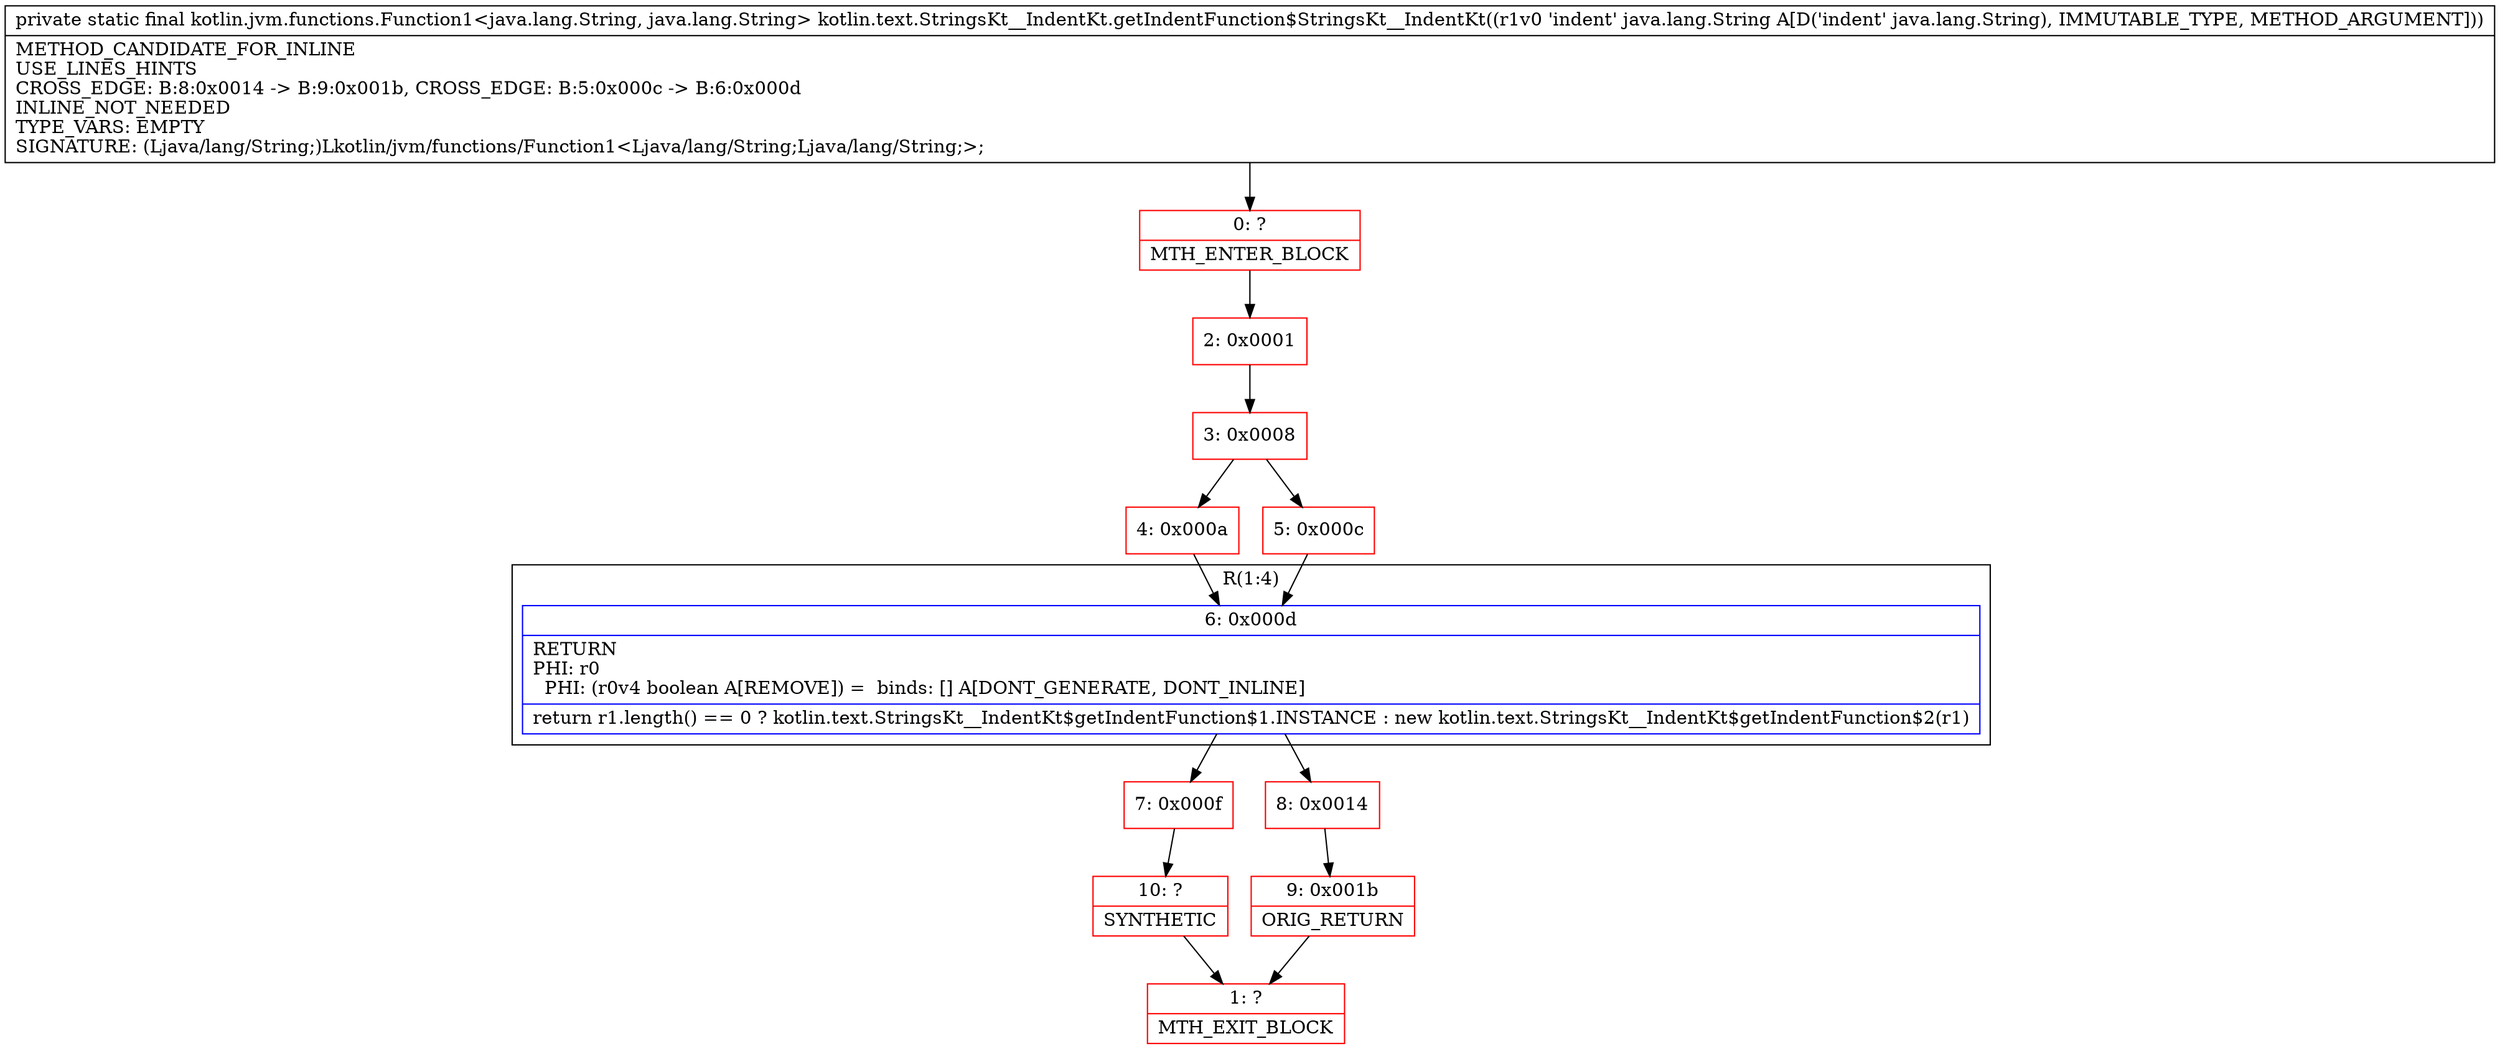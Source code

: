 digraph "CFG forkotlin.text.StringsKt__IndentKt.getIndentFunction$StringsKt__IndentKt(Ljava\/lang\/String;)Lkotlin\/jvm\/functions\/Function1;" {
subgraph cluster_Region_998327136 {
label = "R(1:4)";
node [shape=record,color=blue];
Node_6 [shape=record,label="{6\:\ 0x000d|RETURN\lPHI: r0 \l  PHI: (r0v4 boolean A[REMOVE]) =  binds: [] A[DONT_GENERATE, DONT_INLINE]\l|return r1.length() == 0 ? kotlin.text.StringsKt__IndentKt$getIndentFunction$1.INSTANCE : new kotlin.text.StringsKt__IndentKt$getIndentFunction$2(r1)\l}"];
}
Node_0 [shape=record,color=red,label="{0\:\ ?|MTH_ENTER_BLOCK\l}"];
Node_2 [shape=record,color=red,label="{2\:\ 0x0001}"];
Node_3 [shape=record,color=red,label="{3\:\ 0x0008}"];
Node_4 [shape=record,color=red,label="{4\:\ 0x000a}"];
Node_7 [shape=record,color=red,label="{7\:\ 0x000f}"];
Node_10 [shape=record,color=red,label="{10\:\ ?|SYNTHETIC\l}"];
Node_1 [shape=record,color=red,label="{1\:\ ?|MTH_EXIT_BLOCK\l}"];
Node_8 [shape=record,color=red,label="{8\:\ 0x0014}"];
Node_9 [shape=record,color=red,label="{9\:\ 0x001b|ORIG_RETURN\l}"];
Node_5 [shape=record,color=red,label="{5\:\ 0x000c}"];
MethodNode[shape=record,label="{private static final kotlin.jvm.functions.Function1\<java.lang.String, java.lang.String\> kotlin.text.StringsKt__IndentKt.getIndentFunction$StringsKt__IndentKt((r1v0 'indent' java.lang.String A[D('indent' java.lang.String), IMMUTABLE_TYPE, METHOD_ARGUMENT]))  | METHOD_CANDIDATE_FOR_INLINE\lUSE_LINES_HINTS\lCROSS_EDGE: B:8:0x0014 \-\> B:9:0x001b, CROSS_EDGE: B:5:0x000c \-\> B:6:0x000d\lINLINE_NOT_NEEDED\lTYPE_VARS: EMPTY\lSIGNATURE: (Ljava\/lang\/String;)Lkotlin\/jvm\/functions\/Function1\<Ljava\/lang\/String;Ljava\/lang\/String;\>;\l}"];
MethodNode -> Node_0;Node_6 -> Node_7;
Node_6 -> Node_8;
Node_0 -> Node_2;
Node_2 -> Node_3;
Node_3 -> Node_4;
Node_3 -> Node_5;
Node_4 -> Node_6;
Node_7 -> Node_10;
Node_10 -> Node_1;
Node_8 -> Node_9;
Node_9 -> Node_1;
Node_5 -> Node_6;
}

